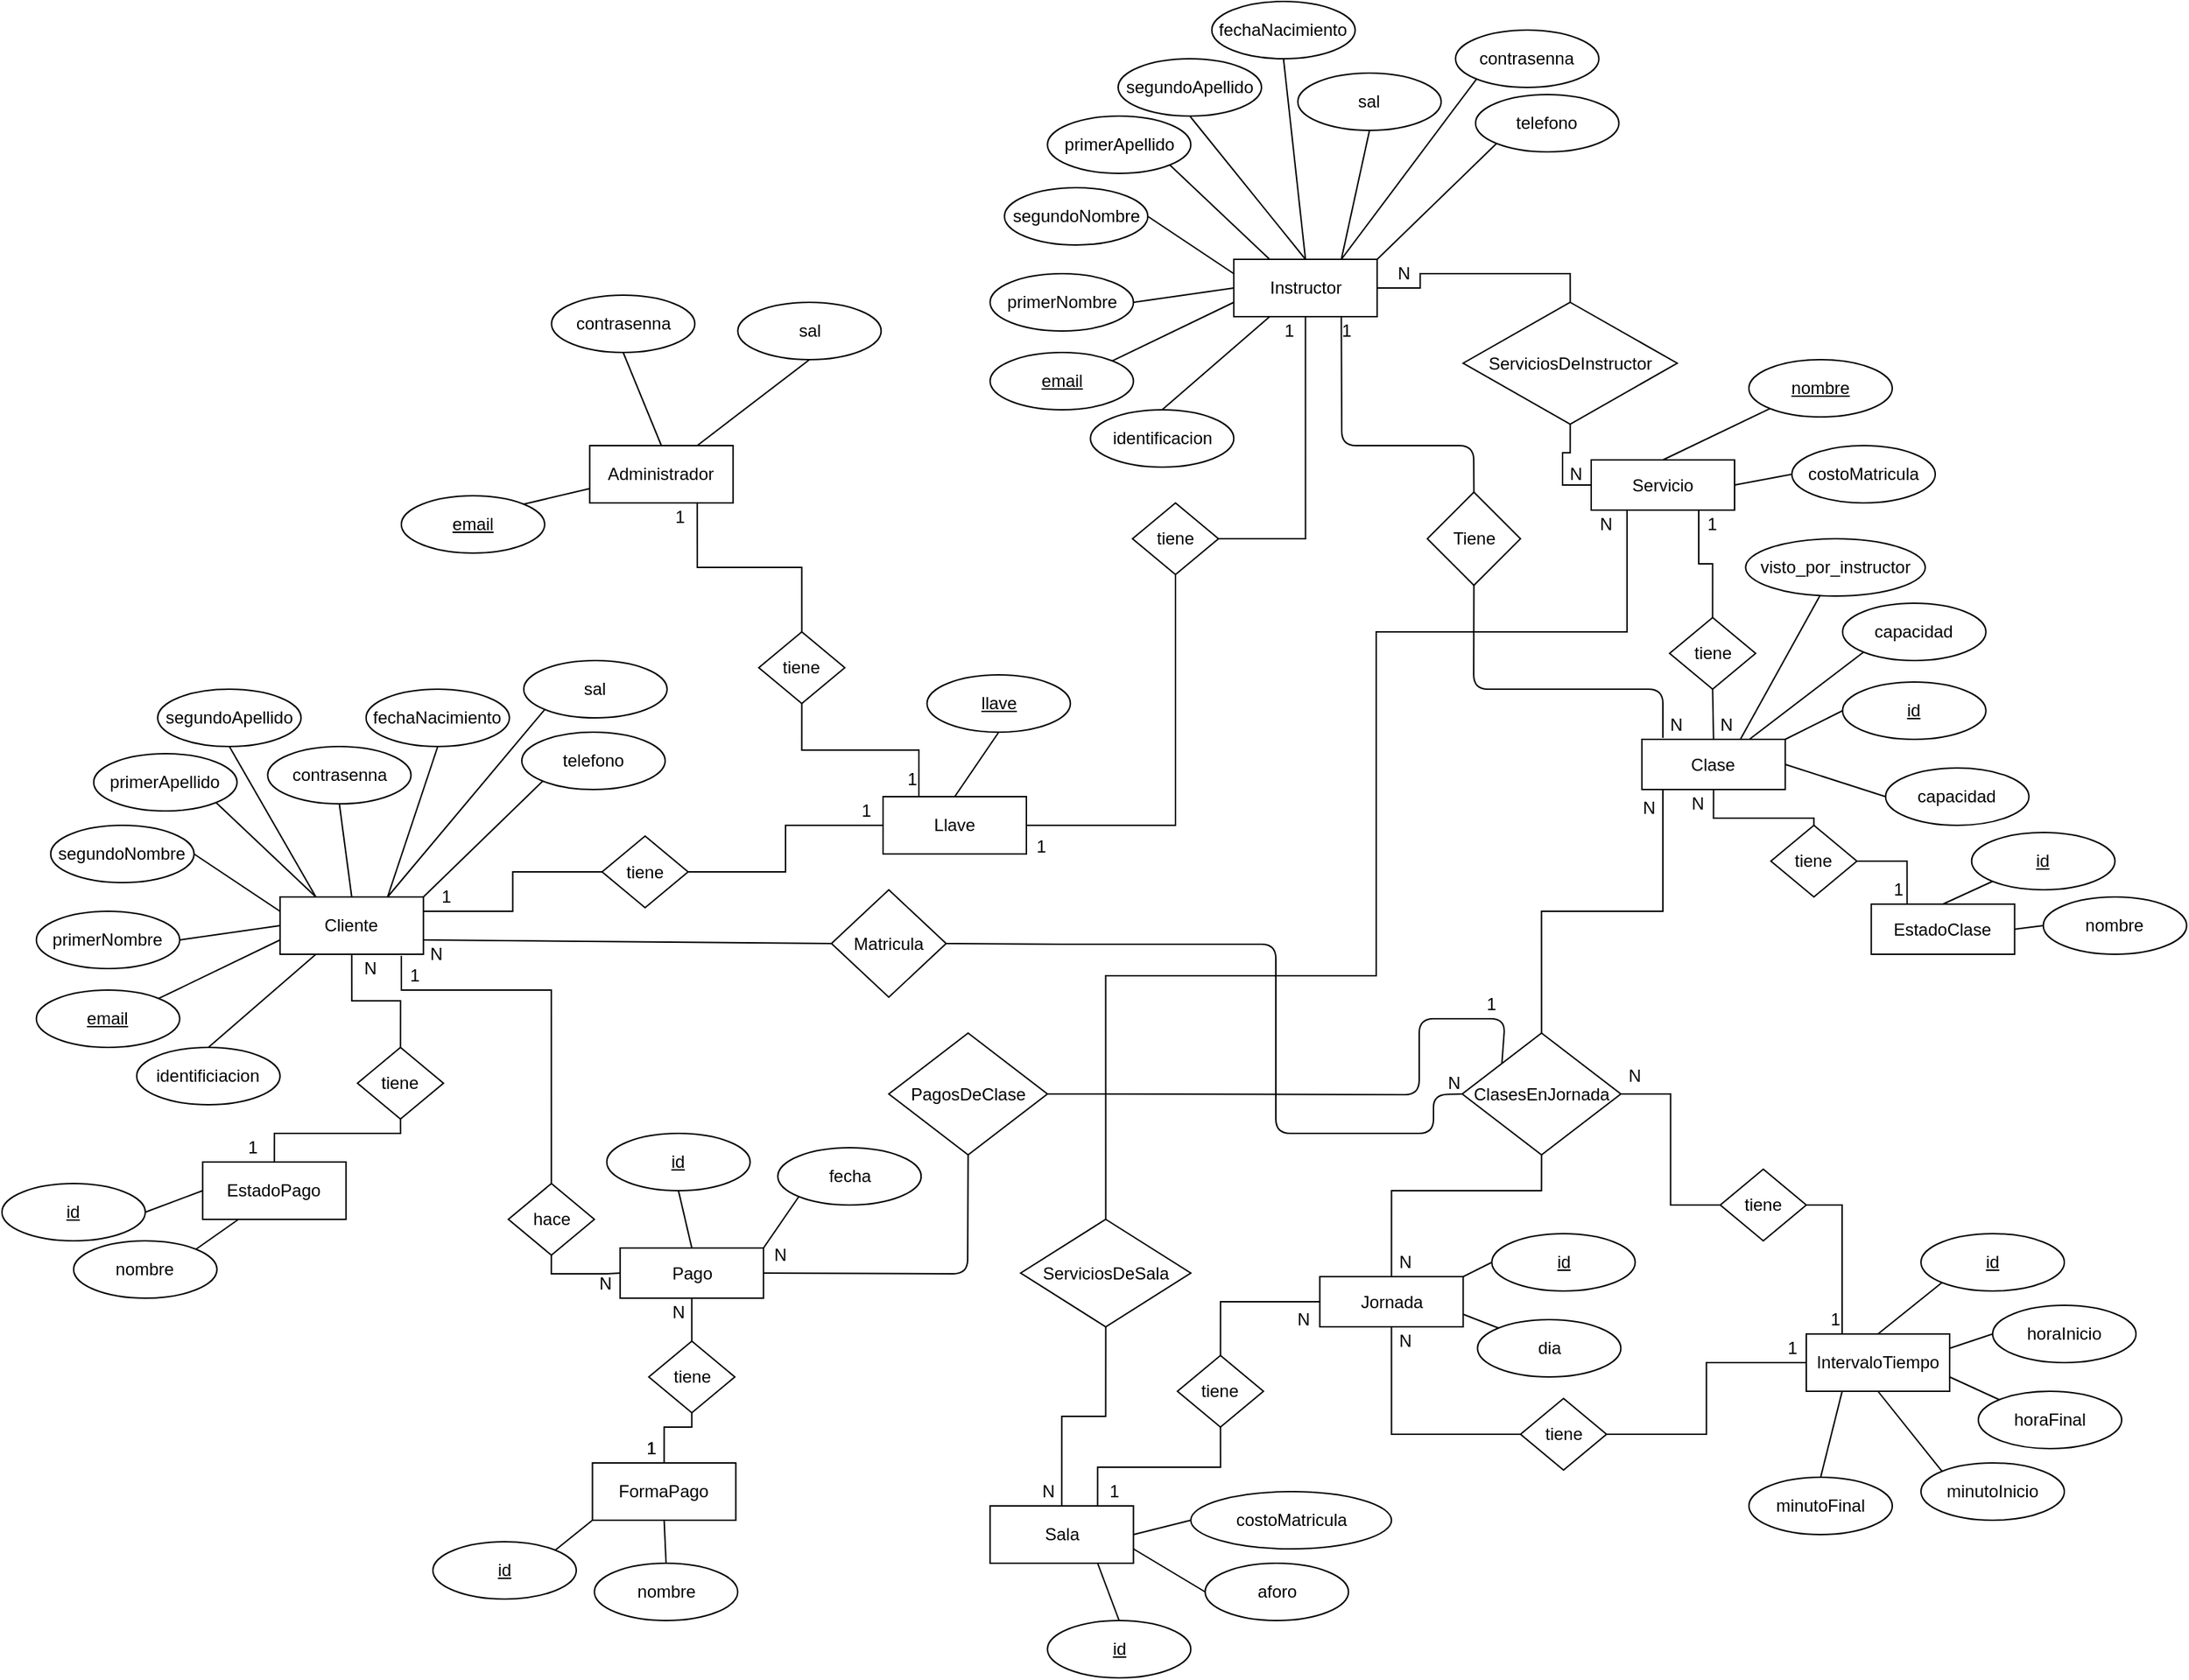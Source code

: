 <mxfile version="14.8.0" type="onedrive"><diagram id="HUsWpwKMTEWd_fvhp6C4" name="Page-1"><mxGraphModel dx="1422" dy="1931" grid="1" gridSize="10" guides="1" tooltips="1" connect="1" arrows="1" fold="1" page="1" pageScale="1" pageWidth="827" pageHeight="1169" math="0" shadow="0"><root><mxCell id="0"/><mxCell id="1" parent="0"/><mxCell id="yOqwj7J0wk4C3u-nnghJ-27" style="rounded=0;orthogonalLoop=1;jettySize=auto;html=1;exitX=0.25;exitY=0;exitDx=0;exitDy=0;entryX=1;entryY=1;entryDx=0;entryDy=0;endArrow=none;endFill=0;" parent="1" source="yOqwj7J0wk4C3u-nnghJ-14" target="yOqwj7J0wk4C3u-nnghJ-21" edge="1"><mxGeometry relative="1" as="geometry"/></mxCell><mxCell id="yOqwj7J0wk4C3u-nnghJ-28" style="edgeStyle=none;rounded=0;orthogonalLoop=1;jettySize=auto;html=1;exitX=0.25;exitY=0;exitDx=0;exitDy=0;entryX=0.5;entryY=1;entryDx=0;entryDy=0;endArrow=none;endFill=0;" parent="1" source="yOqwj7J0wk4C3u-nnghJ-14" target="yOqwj7J0wk4C3u-nnghJ-22" edge="1"><mxGeometry relative="1" as="geometry"/></mxCell><mxCell id="yOqwj7J0wk4C3u-nnghJ-29" style="edgeStyle=none;rounded=0;orthogonalLoop=1;jettySize=auto;html=1;exitX=0.75;exitY=0;exitDx=0;exitDy=0;entryX=0.5;entryY=1;entryDx=0;entryDy=0;endArrow=none;endFill=0;" parent="1" source="yOqwj7J0wk4C3u-nnghJ-14" target="yOqwj7J0wk4C3u-nnghJ-23" edge="1"><mxGeometry relative="1" as="geometry"/></mxCell><mxCell id="yOqwj7J0wk4C3u-nnghJ-30" style="edgeStyle=none;rounded=0;orthogonalLoop=1;jettySize=auto;html=1;exitX=1;exitY=0;exitDx=0;exitDy=0;entryX=0;entryY=1;entryDx=0;entryDy=0;endArrow=none;endFill=0;" parent="1" source="yOqwj7J0wk4C3u-nnghJ-14" target="yOqwj7J0wk4C3u-nnghJ-24" edge="1"><mxGeometry relative="1" as="geometry"><mxPoint x="380.005" y="139.142" as="targetPoint"/></mxGeometry></mxCell><mxCell id="yOqwj7J0wk4C3u-nnghJ-31" style="edgeStyle=none;rounded=0;orthogonalLoop=1;jettySize=auto;html=1;exitX=0;exitY=0.25;exitDx=0;exitDy=0;entryX=1;entryY=0.5;entryDx=0;entryDy=0;endArrow=none;endFill=0;" parent="1" source="yOqwj7J0wk4C3u-nnghJ-14" target="yOqwj7J0wk4C3u-nnghJ-20" edge="1"><mxGeometry relative="1" as="geometry"/></mxCell><mxCell id="yOqwj7J0wk4C3u-nnghJ-32" style="edgeStyle=none;rounded=0;orthogonalLoop=1;jettySize=auto;html=1;exitX=0;exitY=0.5;exitDx=0;exitDy=0;entryX=1;entryY=0.5;entryDx=0;entryDy=0;endArrow=none;endFill=0;" parent="1" source="yOqwj7J0wk4C3u-nnghJ-14" target="yOqwj7J0wk4C3u-nnghJ-18" edge="1"><mxGeometry relative="1" as="geometry"/></mxCell><mxCell id="yOqwj7J0wk4C3u-nnghJ-33" style="edgeStyle=none;rounded=0;orthogonalLoop=1;jettySize=auto;html=1;exitX=0;exitY=0.75;exitDx=0;exitDy=0;entryX=1;entryY=0;entryDx=0;entryDy=0;endArrow=none;endFill=0;" parent="1" source="yOqwj7J0wk4C3u-nnghJ-14" target="yOqwj7J0wk4C3u-nnghJ-16" edge="1"><mxGeometry relative="1" as="geometry"/></mxCell><mxCell id="yOqwj7J0wk4C3u-nnghJ-34" style="edgeStyle=none;rounded=0;orthogonalLoop=1;jettySize=auto;html=1;exitX=0.25;exitY=1;exitDx=0;exitDy=0;entryX=0.5;entryY=0;entryDx=0;entryDy=0;endArrow=none;endFill=0;" parent="1" source="yOqwj7J0wk4C3u-nnghJ-14" target="yOqwj7J0wk4C3u-nnghJ-25" edge="1"><mxGeometry relative="1" as="geometry"/></mxCell><mxCell id="yOqwj7J0wk4C3u-nnghJ-150" style="edgeStyle=orthogonalEdgeStyle;rounded=0;orthogonalLoop=1;jettySize=auto;html=1;exitX=0.5;exitY=1;exitDx=0;exitDy=0;entryX=0.5;entryY=0;entryDx=0;entryDy=0;endArrow=none;endFill=0;" parent="1" source="yOqwj7J0wk4C3u-nnghJ-14" target="yOqwj7J0wk4C3u-nnghJ-149" edge="1"><mxGeometry relative="1" as="geometry"/></mxCell><mxCell id="yOqwj7J0wk4C3u-nnghJ-155" style="edgeStyle=orthogonalEdgeStyle;rounded=0;orthogonalLoop=1;jettySize=auto;html=1;exitX=0.846;exitY=1.025;exitDx=0;exitDy=0;entryX=0.5;entryY=0;entryDx=0;entryDy=0;endArrow=none;endFill=0;exitPerimeter=0;" parent="1" source="yOqwj7J0wk4C3u-nnghJ-14" target="yOqwj7J0wk4C3u-nnghJ-154" edge="1"><mxGeometry relative="1" as="geometry"><Array as="points"><mxPoint x="290" y="290"/><mxPoint x="395" y="290"/></Array></mxGeometry></mxCell><mxCell id="yOqwj7J0wk4C3u-nnghJ-159" style="edgeStyle=orthogonalEdgeStyle;rounded=0;orthogonalLoop=1;jettySize=auto;html=1;exitX=1;exitY=0.25;exitDx=0;exitDy=0;entryX=0;entryY=0.5;entryDx=0;entryDy=0;endArrow=none;endFill=0;" parent="1" source="yOqwj7J0wk4C3u-nnghJ-14" target="yOqwj7J0wk4C3u-nnghJ-158" edge="1"><mxGeometry relative="1" as="geometry"/></mxCell><mxCell id="yOqwj7J0wk4C3u-nnghJ-14" value="Cliente" style="whiteSpace=wrap;html=1;align=center;" parent="1" vertex="1"><mxGeometry x="205.36" y="225" width="100" height="40" as="geometry"/></mxCell><mxCell id="yOqwj7J0wk4C3u-nnghJ-16" value="email" style="ellipse;whiteSpace=wrap;html=1;align=center;fontStyle=4;" parent="1" vertex="1"><mxGeometry x="35.36" y="290" width="100" height="40" as="geometry"/></mxCell><mxCell id="yOqwj7J0wk4C3u-nnghJ-18" value="primerNombre" style="ellipse;whiteSpace=wrap;html=1;align=center;" parent="1" vertex="1"><mxGeometry x="35.36" y="235" width="100" height="40" as="geometry"/></mxCell><mxCell id="yOqwj7J0wk4C3u-nnghJ-20" value="segundoNombre" style="ellipse;whiteSpace=wrap;html=1;align=center;" parent="1" vertex="1"><mxGeometry x="45.36" y="175" width="100" height="40" as="geometry"/></mxCell><mxCell id="yOqwj7J0wk4C3u-nnghJ-21" value="primerApellido" style="ellipse;whiteSpace=wrap;html=1;align=center;" parent="1" vertex="1"><mxGeometry x="75.36" y="125" width="100" height="40" as="geometry"/></mxCell><mxCell id="yOqwj7J0wk4C3u-nnghJ-22" value="segundoApellido" style="ellipse;whiteSpace=wrap;html=1;align=center;" parent="1" vertex="1"><mxGeometry x="120.0" y="80" width="100" height="40" as="geometry"/></mxCell><mxCell id="yOqwj7J0wk4C3u-nnghJ-23" value="fechaNacimiento" style="ellipse;whiteSpace=wrap;html=1;align=center;" parent="1" vertex="1"><mxGeometry x="265.36" y="80" width="100" height="40" as="geometry"/></mxCell><mxCell id="yOqwj7J0wk4C3u-nnghJ-24" value="telefono" style="ellipse;whiteSpace=wrap;html=1;align=center;" parent="1" vertex="1"><mxGeometry x="374" y="110" width="100" height="40" as="geometry"/></mxCell><mxCell id="yOqwj7J0wk4C3u-nnghJ-25" value="identificiacion" style="ellipse;whiteSpace=wrap;html=1;align=center;" parent="1" vertex="1"><mxGeometry x="105.36" y="330" width="100" height="40" as="geometry"/></mxCell><mxCell id="yOqwj7J0wk4C3u-nnghJ-39" style="edgeStyle=none;rounded=0;orthogonalLoop=1;jettySize=auto;html=1;exitX=0.5;exitY=0;exitDx=0;exitDy=0;entryX=0.5;entryY=1;entryDx=0;entryDy=0;endArrow=none;endFill=0;" parent="1" source="yOqwj7J0wk4C3u-nnghJ-35" target="yOqwj7J0wk4C3u-nnghJ-38" edge="1"><mxGeometry relative="1" as="geometry"/></mxCell><mxCell id="yOqwj7J0wk4C3u-nnghJ-40" style="edgeStyle=none;rounded=0;orthogonalLoop=1;jettySize=auto;html=1;exitX=0.5;exitY=0;exitDx=0;exitDy=0;entryX=0.5;entryY=1;entryDx=0;entryDy=0;endArrow=none;endFill=0;" parent="1" source="yOqwj7J0wk4C3u-nnghJ-94" target="yOqwj7J0wk4C3u-nnghJ-36" edge="1"><mxGeometry relative="1" as="geometry"/></mxCell><mxCell id="yOqwj7J0wk4C3u-nnghJ-35" value="Llave" style="whiteSpace=wrap;html=1;align=center;" parent="1" vertex="1"><mxGeometry x="626" y="155" width="100" height="40" as="geometry"/></mxCell><mxCell id="yOqwj7J0wk4C3u-nnghJ-36" value="contrasenna" style="ellipse;whiteSpace=wrap;html=1;align=center;" parent="1" vertex="1"><mxGeometry x="394.72" y="-195" width="100" height="40" as="geometry"/></mxCell><mxCell id="yOqwj7J0wk4C3u-nnghJ-38" value="llave" style="ellipse;whiteSpace=wrap;html=1;align=center;fontStyle=4;" parent="1" vertex="1"><mxGeometry x="656.68" y="70" width="100" height="40" as="geometry"/></mxCell><mxCell id="yOqwj7J0wk4C3u-nnghJ-75" style="edgeStyle=none;rounded=0;orthogonalLoop=1;jettySize=auto;html=1;exitX=1;exitY=0.5;exitDx=0;exitDy=0;entryX=0;entryY=0.5;entryDx=0;entryDy=0;endArrow=none;endFill=0;" parent="1" source="yOqwj7J0wk4C3u-nnghJ-56" target="yOqwj7J0wk4C3u-nnghJ-59" edge="1"><mxGeometry relative="1" as="geometry"/></mxCell><mxCell id="yOqwj7J0wk4C3u-nnghJ-76" style="edgeStyle=none;rounded=0;orthogonalLoop=1;jettySize=auto;html=1;exitX=1;exitY=0.75;exitDx=0;exitDy=0;entryX=0;entryY=0.5;entryDx=0;entryDy=0;endArrow=none;endFill=0;" parent="1" source="yOqwj7J0wk4C3u-nnghJ-56" target="yOqwj7J0wk4C3u-nnghJ-65" edge="1"><mxGeometry relative="1" as="geometry"/></mxCell><mxCell id="yOqwj7J0wk4C3u-nnghJ-77" style="edgeStyle=none;rounded=0;orthogonalLoop=1;jettySize=auto;html=1;exitX=0.75;exitY=1;exitDx=0;exitDy=0;entryX=0.5;entryY=0;entryDx=0;entryDy=0;endArrow=none;endFill=0;" parent="1" source="yOqwj7J0wk4C3u-nnghJ-56" target="yOqwj7J0wk4C3u-nnghJ-57" edge="1"><mxGeometry relative="1" as="geometry"/></mxCell><mxCell id="yOqwj7J0wk4C3u-nnghJ-56" value="Sala" style="whiteSpace=wrap;html=1;align=center;" parent="1" vertex="1"><mxGeometry x="700.68" y="650" width="100" height="40" as="geometry"/></mxCell><mxCell id="yOqwj7J0wk4C3u-nnghJ-57" value="id" style="ellipse;whiteSpace=wrap;html=1;align=center;fontStyle=4;" parent="1" vertex="1"><mxGeometry x="740.68" y="730" width="100" height="40" as="geometry"/></mxCell><mxCell id="yOqwj7J0wk4C3u-nnghJ-59" value="costoMatricula" style="ellipse;whiteSpace=wrap;html=1;align=center;" parent="1" vertex="1"><mxGeometry x="840.68" y="640" width="140" height="40" as="geometry"/></mxCell><mxCell id="yOqwj7J0wk4C3u-nnghJ-73" style="edgeStyle=none;rounded=0;orthogonalLoop=1;jettySize=auto;html=1;entryX=0;entryY=0.5;entryDx=0;entryDy=0;endArrow=none;endFill=0;" parent="1" target="yOqwj7J0wk4C3u-nnghJ-61" edge="1"><mxGeometry relative="1" as="geometry"><mxPoint x="1030.68" y="490" as="sourcePoint"/></mxGeometry></mxCell><mxCell id="yOqwj7J0wk4C3u-nnghJ-74" style="edgeStyle=none;rounded=0;orthogonalLoop=1;jettySize=auto;html=1;exitX=1;exitY=0.75;exitDx=0;exitDy=0;entryX=0;entryY=0;entryDx=0;entryDy=0;endArrow=none;endFill=0;" parent="1" source="yOqwj7J0wk4C3u-nnghJ-60" target="yOqwj7J0wk4C3u-nnghJ-66" edge="1"><mxGeometry relative="1" as="geometry"/></mxCell><mxCell id="yOqwj7J0wk4C3u-nnghJ-193" style="edgeStyle=orthogonalEdgeStyle;rounded=0;orthogonalLoop=1;jettySize=auto;html=1;exitX=0.5;exitY=0;exitDx=0;exitDy=0;entryX=0.5;entryY=1;entryDx=0;entryDy=0;endArrow=none;endFill=0;" parent="1" source="yOqwj7J0wk4C3u-nnghJ-60" target="yOqwj7J0wk4C3u-nnghJ-192" edge="1"><mxGeometry relative="1" as="geometry"><Array as="points"><mxPoint x="980.68" y="430"/><mxPoint x="1085.68" y="430"/></Array></mxGeometry></mxCell><mxCell id="yOqwj7J0wk4C3u-nnghJ-60" value="Jornada" style="whiteSpace=wrap;html=1;align=center;" parent="1" vertex="1"><mxGeometry x="930.68" y="490" width="100" height="35" as="geometry"/></mxCell><mxCell id="yOqwj7J0wk4C3u-nnghJ-61" value="id" style="ellipse;whiteSpace=wrap;html=1;align=center;fontStyle=4;" parent="1" vertex="1"><mxGeometry x="1050.68" y="460" width="100" height="40" as="geometry"/></mxCell><mxCell id="yOqwj7J0wk4C3u-nnghJ-65" value="aforo" style="ellipse;whiteSpace=wrap;html=1;align=center;" parent="1" vertex="1"><mxGeometry x="850.68" y="690" width="100" height="40" as="geometry"/></mxCell><mxCell id="yOqwj7J0wk4C3u-nnghJ-66" value="dia" style="ellipse;whiteSpace=wrap;html=1;align=center;" parent="1" vertex="1"><mxGeometry x="1040.68" y="520" width="100" height="40" as="geometry"/></mxCell><mxCell id="yOqwj7J0wk4C3u-nnghJ-67" value="IntervaloTiempo" style="whiteSpace=wrap;html=1;align=center;" parent="1" vertex="1"><mxGeometry x="1270.04" y="530" width="100" height="40" as="geometry"/></mxCell><mxCell id="yOqwj7J0wk4C3u-nnghJ-82" style="edgeStyle=none;rounded=0;orthogonalLoop=1;jettySize=auto;html=1;exitX=0;exitY=1;exitDx=0;exitDy=0;entryX=0.5;entryY=0;entryDx=0;entryDy=0;endArrow=none;endFill=0;" parent="1" source="yOqwj7J0wk4C3u-nnghJ-68" target="yOqwj7J0wk4C3u-nnghJ-67" edge="1"><mxGeometry relative="1" as="geometry"/></mxCell><mxCell id="yOqwj7J0wk4C3u-nnghJ-68" value="id" style="ellipse;whiteSpace=wrap;html=1;align=center;fontStyle=4;" parent="1" vertex="1"><mxGeometry x="1350.04" y="460" width="100" height="40" as="geometry"/></mxCell><mxCell id="yOqwj7J0wk4C3u-nnghJ-81" style="edgeStyle=none;rounded=0;orthogonalLoop=1;jettySize=auto;html=1;exitX=0;exitY=0.5;exitDx=0;exitDy=0;entryX=1;entryY=0.25;entryDx=0;entryDy=0;endArrow=none;endFill=0;" parent="1" source="yOqwj7J0wk4C3u-nnghJ-69" target="yOqwj7J0wk4C3u-nnghJ-67" edge="1"><mxGeometry relative="1" as="geometry"/></mxCell><mxCell id="yOqwj7J0wk4C3u-nnghJ-69" value="horaInicio" style="ellipse;whiteSpace=wrap;html=1;align=center;" parent="1" vertex="1"><mxGeometry x="1400.04" y="510" width="100" height="40" as="geometry"/></mxCell><mxCell id="yOqwj7J0wk4C3u-nnghJ-80" style="edgeStyle=none;rounded=0;orthogonalLoop=1;jettySize=auto;html=1;exitX=0;exitY=0;exitDx=0;exitDy=0;entryX=1;entryY=0.75;entryDx=0;entryDy=0;endArrow=none;endFill=0;" parent="1" source="yOqwj7J0wk4C3u-nnghJ-70" target="yOqwj7J0wk4C3u-nnghJ-67" edge="1"><mxGeometry relative="1" as="geometry"/></mxCell><mxCell id="yOqwj7J0wk4C3u-nnghJ-70" value="horaFinal" style="ellipse;whiteSpace=wrap;html=1;align=center;" parent="1" vertex="1"><mxGeometry x="1390.04" y="570" width="100" height="40" as="geometry"/></mxCell><mxCell id="yOqwj7J0wk4C3u-nnghJ-79" style="edgeStyle=none;rounded=0;orthogonalLoop=1;jettySize=auto;html=1;exitX=0;exitY=0;exitDx=0;exitDy=0;entryX=0.5;entryY=1;entryDx=0;entryDy=0;endArrow=none;endFill=0;" parent="1" source="yOqwj7J0wk4C3u-nnghJ-71" target="yOqwj7J0wk4C3u-nnghJ-67" edge="1"><mxGeometry relative="1" as="geometry"/></mxCell><mxCell id="yOqwj7J0wk4C3u-nnghJ-71" value="minutoInicio" style="ellipse;whiteSpace=wrap;html=1;align=center;" parent="1" vertex="1"><mxGeometry x="1350.04" y="620" width="100" height="40" as="geometry"/></mxCell><mxCell id="yOqwj7J0wk4C3u-nnghJ-78" style="edgeStyle=none;rounded=0;orthogonalLoop=1;jettySize=auto;html=1;exitX=0.5;exitY=0;exitDx=0;exitDy=0;entryX=0.25;entryY=1;entryDx=0;entryDy=0;endArrow=none;endFill=0;" parent="1" source="yOqwj7J0wk4C3u-nnghJ-72" target="yOqwj7J0wk4C3u-nnghJ-67" edge="1"><mxGeometry relative="1" as="geometry"/></mxCell><mxCell id="yOqwj7J0wk4C3u-nnghJ-72" value="minutoFinal" style="ellipse;whiteSpace=wrap;html=1;align=center;" parent="1" vertex="1"><mxGeometry x="1230.04" y="630" width="100" height="40" as="geometry"/></mxCell><mxCell id="yOqwj7J0wk4C3u-nnghJ-147" style="edgeStyle=none;rounded=0;orthogonalLoop=1;jettySize=auto;html=1;exitX=1;exitY=0;exitDx=0;exitDy=0;entryX=0;entryY=0.5;entryDx=0;entryDy=0;endArrow=none;endFill=0;" parent="1" source="yOqwj7J0wk4C3u-nnghJ-83" target="yOqwj7J0wk4C3u-nnghJ-140" edge="1"><mxGeometry relative="1" as="geometry"/></mxCell><mxCell id="yOqwj7J0wk4C3u-nnghJ-148" style="edgeStyle=none;rounded=0;orthogonalLoop=1;jettySize=auto;html=1;exitX=1;exitY=0.5;exitDx=0;exitDy=0;entryX=0;entryY=0.5;entryDx=0;entryDy=0;endArrow=none;endFill=0;" parent="1" source="yOqwj7J0wk4C3u-nnghJ-83" target="yOqwj7J0wk4C3u-nnghJ-141" edge="1"><mxGeometry relative="1" as="geometry"/></mxCell><mxCell id="yOqwj7J0wk4C3u-nnghJ-188" style="edgeStyle=orthogonalEdgeStyle;rounded=0;orthogonalLoop=1;jettySize=auto;html=1;exitX=0.5;exitY=1;exitDx=0;exitDy=0;entryX=0.5;entryY=0;entryDx=0;entryDy=0;endArrow=none;endFill=0;" parent="1" source="yOqwj7J0wk4C3u-nnghJ-83" target="yOqwj7J0wk4C3u-nnghJ-187" edge="1"><mxGeometry relative="1" as="geometry"/></mxCell><mxCell id="yOqwj7J0wk4C3u-nnghJ-83" value="Clase" style="whiteSpace=wrap;html=1;align=center;" parent="1" vertex="1"><mxGeometry x="1155.34" y="115" width="100" height="35" as="geometry"/></mxCell><mxCell id="yOqwj7J0wk4C3u-nnghJ-84" value="EstadoClase" style="whiteSpace=wrap;html=1;align=center;" parent="1" vertex="1"><mxGeometry x="1315.34" y="230" width="100" height="35" as="geometry"/></mxCell><mxCell id="yOqwj7J0wk4C3u-nnghJ-133" style="edgeStyle=none;rounded=0;orthogonalLoop=1;jettySize=auto;html=1;exitX=0.5;exitY=0;exitDx=0;exitDy=0;entryX=0;entryY=1;entryDx=0;entryDy=0;endArrow=none;endFill=0;" parent="1" source="yOqwj7J0wk4C3u-nnghJ-85" target="yOqwj7J0wk4C3u-nnghJ-131" edge="1"><mxGeometry relative="1" as="geometry"/></mxCell><mxCell id="yOqwj7J0wk4C3u-nnghJ-134" style="edgeStyle=none;rounded=0;orthogonalLoop=1;jettySize=auto;html=1;exitX=1;exitY=0.5;exitDx=0;exitDy=0;entryX=0;entryY=0.5;entryDx=0;entryDy=0;endArrow=none;endFill=0;" parent="1" source="yOqwj7J0wk4C3u-nnghJ-85" target="yOqwj7J0wk4C3u-nnghJ-132" edge="1"><mxGeometry relative="1" as="geometry"/></mxCell><mxCell id="yOqwj7J0wk4C3u-nnghJ-183" style="edgeStyle=orthogonalEdgeStyle;rounded=0;orthogonalLoop=1;jettySize=auto;html=1;exitX=0.75;exitY=1;exitDx=0;exitDy=0;entryX=0.5;entryY=0;entryDx=0;entryDy=0;endArrow=none;endFill=0;" parent="1" source="yOqwj7J0wk4C3u-nnghJ-85" target="yOqwj7J0wk4C3u-nnghJ-182" edge="1"><mxGeometry relative="1" as="geometry"/></mxCell><mxCell id="yOqwj7J0wk4C3u-nnghJ-216" style="edgeStyle=orthogonalEdgeStyle;rounded=0;orthogonalLoop=1;jettySize=auto;html=1;exitX=0.25;exitY=1;exitDx=0;exitDy=0;endArrow=none;endFill=0;entryX=0.5;entryY=0;entryDx=0;entryDy=0;" parent="1" source="yOqwj7J0wk4C3u-nnghJ-85" target="yOqwj7J0wk4C3u-nnghJ-215" edge="1"><mxGeometry relative="1" as="geometry"><Array as="points"><mxPoint x="1145" y="40"/><mxPoint x="970" y="40"/><mxPoint x="970" y="280"/><mxPoint x="781" y="280"/></Array></mxGeometry></mxCell><mxCell id="yOqwj7J0wk4C3u-nnghJ-85" value="Servicio" style="whiteSpace=wrap;html=1;align=center;" parent="1" vertex="1"><mxGeometry x="1120" y="-80" width="100" height="35" as="geometry"/></mxCell><mxCell id="yOqwj7J0wk4C3u-nnghJ-92" style="edgeStyle=none;rounded=0;orthogonalLoop=1;jettySize=auto;html=1;exitX=0;exitY=0.75;exitDx=0;exitDy=0;entryX=1;entryY=0;entryDx=0;entryDy=0;endArrow=none;endFill=0;" parent="1" source="yOqwj7J0wk4C3u-nnghJ-94" target="yOqwj7J0wk4C3u-nnghJ-95" edge="1"><mxGeometry relative="1" as="geometry"/></mxCell><mxCell id="yOqwj7J0wk4C3u-nnghJ-167" style="edgeStyle=orthogonalEdgeStyle;rounded=0;orthogonalLoop=1;jettySize=auto;html=1;exitX=0.75;exitY=1;exitDx=0;exitDy=0;endArrow=none;endFill=0;entryX=0.5;entryY=0;entryDx=0;entryDy=0;" parent="1" source="yOqwj7J0wk4C3u-nnghJ-94" target="yOqwj7J0wk4C3u-nnghJ-166" edge="1"><mxGeometry relative="1" as="geometry"><mxPoint x="540" y="30" as="targetPoint"/></mxGeometry></mxCell><mxCell id="yOqwj7J0wk4C3u-nnghJ-94" value="Administrador" style="whiteSpace=wrap;html=1;align=center;" parent="1" vertex="1"><mxGeometry x="421.36" y="-90" width="100" height="40" as="geometry"/></mxCell><mxCell id="yOqwj7J0wk4C3u-nnghJ-95" value="email" style="ellipse;whiteSpace=wrap;html=1;align=center;fontStyle=4;" parent="1" vertex="1"><mxGeometry x="289.96" y="-55" width="100" height="40" as="geometry"/></mxCell><mxCell id="yOqwj7J0wk4C3u-nnghJ-103" style="rounded=0;orthogonalLoop=1;jettySize=auto;html=1;exitX=0.25;exitY=0;exitDx=0;exitDy=0;entryX=1;entryY=1;entryDx=0;entryDy=0;endArrow=none;endFill=0;" parent="1" source="yOqwj7J0wk4C3u-nnghJ-111" target="yOqwj7J0wk4C3u-nnghJ-115" edge="1"><mxGeometry relative="1" as="geometry"/></mxCell><mxCell id="yOqwj7J0wk4C3u-nnghJ-104" style="edgeStyle=none;rounded=0;orthogonalLoop=1;jettySize=auto;html=1;exitX=0.5;exitY=0;exitDx=0;exitDy=0;entryX=0.5;entryY=1;entryDx=0;entryDy=0;endArrow=none;endFill=0;" parent="1" source="yOqwj7J0wk4C3u-nnghJ-111" target="yOqwj7J0wk4C3u-nnghJ-116" edge="1"><mxGeometry relative="1" as="geometry"/></mxCell><mxCell id="yOqwj7J0wk4C3u-nnghJ-105" style="edgeStyle=none;rounded=0;orthogonalLoop=1;jettySize=auto;html=1;exitX=0.5;exitY=0;exitDx=0;exitDy=0;entryX=0.5;entryY=1;entryDx=0;entryDy=0;endArrow=none;endFill=0;" parent="1" source="yOqwj7J0wk4C3u-nnghJ-111" target="yOqwj7J0wk4C3u-nnghJ-117" edge="1"><mxGeometry relative="1" as="geometry"/></mxCell><mxCell id="yOqwj7J0wk4C3u-nnghJ-106" style="edgeStyle=none;rounded=0;orthogonalLoop=1;jettySize=auto;html=1;exitX=1;exitY=0;exitDx=0;exitDy=0;entryX=0;entryY=1;entryDx=0;entryDy=0;endArrow=none;endFill=0;" parent="1" source="yOqwj7J0wk4C3u-nnghJ-111" target="yOqwj7J0wk4C3u-nnghJ-118" edge="1"><mxGeometry relative="1" as="geometry"><mxPoint x="1045.325" y="-305.858" as="targetPoint"/></mxGeometry></mxCell><mxCell id="yOqwj7J0wk4C3u-nnghJ-107" style="edgeStyle=none;rounded=0;orthogonalLoop=1;jettySize=auto;html=1;exitX=0;exitY=0.25;exitDx=0;exitDy=0;entryX=1;entryY=0.5;entryDx=0;entryDy=0;endArrow=none;endFill=0;" parent="1" source="yOqwj7J0wk4C3u-nnghJ-111" target="yOqwj7J0wk4C3u-nnghJ-114" edge="1"><mxGeometry relative="1" as="geometry"/></mxCell><mxCell id="yOqwj7J0wk4C3u-nnghJ-108" style="edgeStyle=none;rounded=0;orthogonalLoop=1;jettySize=auto;html=1;exitX=0;exitY=0.5;exitDx=0;exitDy=0;entryX=1;entryY=0.5;entryDx=0;entryDy=0;endArrow=none;endFill=0;" parent="1" source="yOqwj7J0wk4C3u-nnghJ-111" target="yOqwj7J0wk4C3u-nnghJ-113" edge="1"><mxGeometry relative="1" as="geometry"/></mxCell><mxCell id="yOqwj7J0wk4C3u-nnghJ-109" style="edgeStyle=none;rounded=0;orthogonalLoop=1;jettySize=auto;html=1;exitX=0;exitY=0.75;exitDx=0;exitDy=0;entryX=1;entryY=0;entryDx=0;entryDy=0;endArrow=none;endFill=0;" parent="1" source="yOqwj7J0wk4C3u-nnghJ-111" target="yOqwj7J0wk4C3u-nnghJ-112" edge="1"><mxGeometry relative="1" as="geometry"/></mxCell><mxCell id="yOqwj7J0wk4C3u-nnghJ-110" style="edgeStyle=none;rounded=0;orthogonalLoop=1;jettySize=auto;html=1;exitX=0.25;exitY=1;exitDx=0;exitDy=0;entryX=0.5;entryY=0;entryDx=0;entryDy=0;endArrow=none;endFill=0;" parent="1" source="yOqwj7J0wk4C3u-nnghJ-111" target="yOqwj7J0wk4C3u-nnghJ-119" edge="1"><mxGeometry relative="1" as="geometry"/></mxCell><mxCell id="yOqwj7J0wk4C3u-nnghJ-172" style="edgeStyle=orthogonalEdgeStyle;rounded=0;orthogonalLoop=1;jettySize=auto;html=1;exitX=0.5;exitY=1;exitDx=0;exitDy=0;entryX=1;entryY=0.5;entryDx=0;entryDy=0;endArrow=none;endFill=0;" parent="1" source="yOqwj7J0wk4C3u-nnghJ-111" target="yOqwj7J0wk4C3u-nnghJ-171" edge="1"><mxGeometry relative="1" as="geometry"><Array as="points"><mxPoint x="921" y="-25"/></Array></mxGeometry></mxCell><mxCell id="yOqwj7J0wk4C3u-nnghJ-177" style="edgeStyle=orthogonalEdgeStyle;rounded=0;orthogonalLoop=1;jettySize=auto;html=1;exitX=1;exitY=0.5;exitDx=0;exitDy=0;entryX=0.5;entryY=0;entryDx=0;entryDy=0;endArrow=none;endFill=0;" parent="1" source="yOqwj7J0wk4C3u-nnghJ-111" target="yOqwj7J0wk4C3u-nnghJ-176" edge="1"><mxGeometry relative="1" as="geometry"/></mxCell><mxCell id="yOqwj7J0wk4C3u-nnghJ-111" value="Instructor" style="whiteSpace=wrap;html=1;align=center;" parent="1" vertex="1"><mxGeometry x="870.68" y="-220" width="100" height="40" as="geometry"/></mxCell><mxCell id="yOqwj7J0wk4C3u-nnghJ-112" value="email" style="ellipse;whiteSpace=wrap;html=1;align=center;fontStyle=4;" parent="1" vertex="1"><mxGeometry x="700.68" y="-155" width="100" height="40" as="geometry"/></mxCell><mxCell id="yOqwj7J0wk4C3u-nnghJ-113" value="primerNombre" style="ellipse;whiteSpace=wrap;html=1;align=center;" parent="1" vertex="1"><mxGeometry x="700.68" y="-210" width="100" height="40" as="geometry"/></mxCell><mxCell id="yOqwj7J0wk4C3u-nnghJ-114" value="segundoNombre" style="ellipse;whiteSpace=wrap;html=1;align=center;" parent="1" vertex="1"><mxGeometry x="710.68" y="-270" width="100" height="40" as="geometry"/></mxCell><mxCell id="yOqwj7J0wk4C3u-nnghJ-115" value="primerApellido" style="ellipse;whiteSpace=wrap;html=1;align=center;" parent="1" vertex="1"><mxGeometry x="740.68" y="-320" width="100" height="40" as="geometry"/></mxCell><mxCell id="yOqwj7J0wk4C3u-nnghJ-116" value="segundoApellido" style="ellipse;whiteSpace=wrap;html=1;align=center;" parent="1" vertex="1"><mxGeometry x="790.0" y="-360" width="100" height="40" as="geometry"/></mxCell><mxCell id="yOqwj7J0wk4C3u-nnghJ-117" value="fechaNacimiento" style="ellipse;whiteSpace=wrap;html=1;align=center;" parent="1" vertex="1"><mxGeometry x="855.34" y="-400" width="100" height="40" as="geometry"/></mxCell><mxCell id="yOqwj7J0wk4C3u-nnghJ-118" value="telefono" style="ellipse;whiteSpace=wrap;html=1;align=center;" parent="1" vertex="1"><mxGeometry x="1039.32" y="-335" width="100" height="40" as="geometry"/></mxCell><mxCell id="yOqwj7J0wk4C3u-nnghJ-119" value="identificacion" style="ellipse;whiteSpace=wrap;html=1;align=center;" parent="1" vertex="1"><mxGeometry x="770.68" y="-115" width="100" height="40" as="geometry"/></mxCell><mxCell id="yOqwj7J0wk4C3u-nnghJ-123" style="edgeStyle=none;rounded=0;orthogonalLoop=1;jettySize=auto;html=1;exitX=0.5;exitY=0;exitDx=0;exitDy=0;entryX=0.5;entryY=1;entryDx=0;entryDy=0;endArrow=none;endFill=0;" parent="1" source="yOqwj7J0wk4C3u-nnghJ-120" target="yOqwj7J0wk4C3u-nnghJ-121" edge="1"><mxGeometry relative="1" as="geometry"/></mxCell><mxCell id="yOqwj7J0wk4C3u-nnghJ-124" style="edgeStyle=none;rounded=0;orthogonalLoop=1;jettySize=auto;html=1;exitX=1;exitY=0;exitDx=0;exitDy=0;entryX=0;entryY=1;entryDx=0;entryDy=0;endArrow=none;endFill=0;" parent="1" source="yOqwj7J0wk4C3u-nnghJ-120" target="yOqwj7J0wk4C3u-nnghJ-122" edge="1"><mxGeometry relative="1" as="geometry"/></mxCell><mxCell id="yOqwj7J0wk4C3u-nnghJ-226" style="edgeStyle=orthogonalEdgeStyle;rounded=0;orthogonalLoop=1;jettySize=auto;html=1;exitX=0.5;exitY=1;exitDx=0;exitDy=0;entryX=0.5;entryY=0;entryDx=0;entryDy=0;endArrow=none;endFill=0;" parent="1" source="yOqwj7J0wk4C3u-nnghJ-120" target="yOqwj7J0wk4C3u-nnghJ-225" edge="1"><mxGeometry relative="1" as="geometry"/></mxCell><mxCell id="yOqwj7J0wk4C3u-nnghJ-120" value="Pago" style="whiteSpace=wrap;html=1;align=center;" parent="1" vertex="1"><mxGeometry x="442.6" y="470" width="100" height="35" as="geometry"/></mxCell><mxCell id="yOqwj7J0wk4C3u-nnghJ-121" value="id" style="ellipse;whiteSpace=wrap;html=1;align=center;fontStyle=4;" parent="1" vertex="1"><mxGeometry x="433.28" y="390" width="100" height="40" as="geometry"/></mxCell><mxCell id="yOqwj7J0wk4C3u-nnghJ-122" value="fecha" style="ellipse;whiteSpace=wrap;html=1;align=center;" parent="1" vertex="1"><mxGeometry x="552.6" y="400" width="100" height="40" as="geometry"/></mxCell><mxCell id="yOqwj7J0wk4C3u-nnghJ-126" value="EstadoPago" style="whiteSpace=wrap;html=1;align=center;" parent="1" vertex="1"><mxGeometry x="151.36" y="410" width="100" height="40" as="geometry"/></mxCell><mxCell id="yOqwj7J0wk4C3u-nnghJ-129" style="edgeStyle=none;rounded=0;orthogonalLoop=1;jettySize=auto;html=1;exitX=1;exitY=0.5;exitDx=0;exitDy=0;entryX=0;entryY=0.5;entryDx=0;entryDy=0;endArrow=none;endFill=0;" parent="1" source="yOqwj7J0wk4C3u-nnghJ-127" target="yOqwj7J0wk4C3u-nnghJ-126" edge="1"><mxGeometry relative="1" as="geometry"/></mxCell><mxCell id="yOqwj7J0wk4C3u-nnghJ-127" value="id" style="ellipse;whiteSpace=wrap;html=1;align=center;fontStyle=4;" parent="1" vertex="1"><mxGeometry x="11.36" y="425" width="100" height="40" as="geometry"/></mxCell><mxCell id="yOqwj7J0wk4C3u-nnghJ-130" style="edgeStyle=none;rounded=0;orthogonalLoop=1;jettySize=auto;html=1;exitX=1;exitY=0;exitDx=0;exitDy=0;entryX=0.25;entryY=1;entryDx=0;entryDy=0;endArrow=none;endFill=0;" parent="1" source="yOqwj7J0wk4C3u-nnghJ-128" target="yOqwj7J0wk4C3u-nnghJ-126" edge="1"><mxGeometry relative="1" as="geometry"/></mxCell><mxCell id="yOqwj7J0wk4C3u-nnghJ-128" value="nombre" style="ellipse;whiteSpace=wrap;html=1;align=center;" parent="1" vertex="1"><mxGeometry x="61.36" y="465" width="100" height="40" as="geometry"/></mxCell><mxCell id="yOqwj7J0wk4C3u-nnghJ-131" value="nombre" style="ellipse;whiteSpace=wrap;html=1;align=center;fontStyle=4;" parent="1" vertex="1"><mxGeometry x="1230" y="-150" width="100" height="40" as="geometry"/></mxCell><mxCell id="yOqwj7J0wk4C3u-nnghJ-132" value="costoMatricula" style="ellipse;whiteSpace=wrap;html=1;align=center;" parent="1" vertex="1"><mxGeometry x="1260" y="-90" width="100" height="40" as="geometry"/></mxCell><mxCell id="yOqwj7J0wk4C3u-nnghJ-138" style="edgeStyle=none;rounded=0;orthogonalLoop=1;jettySize=auto;html=1;exitX=0;exitY=1;exitDx=0;exitDy=0;entryX=0.5;entryY=0;entryDx=0;entryDy=0;endArrow=none;endFill=0;" parent="1" source="yOqwj7J0wk4C3u-nnghJ-135" target="yOqwj7J0wk4C3u-nnghJ-84" edge="1"><mxGeometry relative="1" as="geometry"/></mxCell><mxCell id="yOqwj7J0wk4C3u-nnghJ-135" value="id" style="ellipse;whiteSpace=wrap;html=1;align=center;fontStyle=4;" parent="1" vertex="1"><mxGeometry x="1385.34" y="180" width="100" height="40" as="geometry"/></mxCell><mxCell id="yOqwj7J0wk4C3u-nnghJ-139" style="edgeStyle=none;rounded=0;orthogonalLoop=1;jettySize=auto;html=1;exitX=0;exitY=0.5;exitDx=0;exitDy=0;entryX=1;entryY=0.5;entryDx=0;entryDy=0;endArrow=none;endFill=0;" parent="1" source="yOqwj7J0wk4C3u-nnghJ-136" target="yOqwj7J0wk4C3u-nnghJ-84" edge="1"><mxGeometry relative="1" as="geometry"/></mxCell><mxCell id="yOqwj7J0wk4C3u-nnghJ-136" value="nombre" style="ellipse;whiteSpace=wrap;html=1;align=center;" parent="1" vertex="1"><mxGeometry x="1435.34" y="225" width="100" height="40" as="geometry"/></mxCell><mxCell id="yOqwj7J0wk4C3u-nnghJ-140" value="id" style="ellipse;whiteSpace=wrap;html=1;align=center;fontStyle=4;" parent="1" vertex="1"><mxGeometry x="1295.34" y="75" width="100" height="40" as="geometry"/></mxCell><mxCell id="yOqwj7J0wk4C3u-nnghJ-141" value="capacidad" style="ellipse;whiteSpace=wrap;html=1;align=center;" parent="1" vertex="1"><mxGeometry x="1325.34" y="135" width="100" height="40" as="geometry"/></mxCell><mxCell id="yOqwj7J0wk4C3u-nnghJ-145" style="edgeStyle=none;rounded=0;orthogonalLoop=1;jettySize=auto;html=1;exitX=0.75;exitY=0;exitDx=0;exitDy=0;entryX=0;entryY=1;entryDx=0;entryDy=0;endArrow=none;endFill=0;" parent="1" edge="1"><mxGeometry relative="1" as="geometry"><mxPoint x="1485" y="275" as="sourcePoint"/></mxGeometry></mxCell><mxCell id="yOqwj7J0wk4C3u-nnghJ-146" style="edgeStyle=none;rounded=0;orthogonalLoop=1;jettySize=auto;html=1;exitX=1;exitY=0.5;exitDx=0;exitDy=0;entryX=0;entryY=0.5;entryDx=0;entryDy=0;endArrow=none;endFill=0;" parent="1" edge="1"><mxGeometry relative="1" as="geometry"><mxPoint x="1510" y="292.5" as="sourcePoint"/></mxGeometry></mxCell><mxCell id="yOqwj7J0wk4C3u-nnghJ-151" style="edgeStyle=orthogonalEdgeStyle;rounded=0;orthogonalLoop=1;jettySize=auto;html=1;exitX=0.5;exitY=1;exitDx=0;exitDy=0;entryX=0.5;entryY=0;entryDx=0;entryDy=0;endArrow=none;endFill=0;" parent="1" source="yOqwj7J0wk4C3u-nnghJ-149" target="yOqwj7J0wk4C3u-nnghJ-126" edge="1"><mxGeometry relative="1" as="geometry"><Array as="points"><mxPoint x="289" y="390"/><mxPoint x="201" y="390"/></Array></mxGeometry></mxCell><mxCell id="yOqwj7J0wk4C3u-nnghJ-149" value="tiene" style="shape=rhombus;perimeter=rhombusPerimeter;whiteSpace=wrap;html=1;align=center;" parent="1" vertex="1"><mxGeometry x="259.36" y="330" width="60" height="50" as="geometry"/></mxCell><mxCell id="yOqwj7J0wk4C3u-nnghJ-152" value="N" style="text;html=1;strokeColor=none;fillColor=none;align=center;verticalAlign=middle;whiteSpace=wrap;rounded=0;" parent="1" vertex="1"><mxGeometry x="259.36" y="265" width="19.36" height="20" as="geometry"/></mxCell><mxCell id="yOqwj7J0wk4C3u-nnghJ-153" value="1" style="text;html=1;strokeColor=none;fillColor=none;align=center;verticalAlign=middle;whiteSpace=wrap;rounded=0;" parent="1" vertex="1"><mxGeometry x="177.36" y="390" width="19.36" height="20" as="geometry"/></mxCell><mxCell id="yOqwj7J0wk4C3u-nnghJ-157" style="edgeStyle=orthogonalEdgeStyle;rounded=0;orthogonalLoop=1;jettySize=auto;html=1;exitX=0.5;exitY=1;exitDx=0;exitDy=0;entryX=0;entryY=0.5;entryDx=0;entryDy=0;endArrow=none;endFill=0;" parent="1" source="yOqwj7J0wk4C3u-nnghJ-154" target="yOqwj7J0wk4C3u-nnghJ-120" edge="1"><mxGeometry relative="1" as="geometry"><Array as="points"><mxPoint x="394.28" y="488"/><mxPoint x="433.28" y="488"/></Array></mxGeometry></mxCell><mxCell id="yOqwj7J0wk4C3u-nnghJ-154" value="hace" style="shape=rhombus;perimeter=rhombusPerimeter;whiteSpace=wrap;html=1;align=center;" parent="1" vertex="1"><mxGeometry x="364.64" y="425" width="60" height="50" as="geometry"/></mxCell><mxCell id="yOqwj7J0wk4C3u-nnghJ-160" style="edgeStyle=orthogonalEdgeStyle;rounded=0;orthogonalLoop=1;jettySize=auto;html=1;exitX=1;exitY=0.5;exitDx=0;exitDy=0;entryX=0;entryY=0.5;entryDx=0;entryDy=0;endArrow=none;endFill=0;" parent="1" source="yOqwj7J0wk4C3u-nnghJ-158" target="yOqwj7J0wk4C3u-nnghJ-35" edge="1"><mxGeometry relative="1" as="geometry"/></mxCell><mxCell id="yOqwj7J0wk4C3u-nnghJ-158" value="tiene" style="shape=rhombus;perimeter=rhombusPerimeter;whiteSpace=wrap;html=1;align=center;" parent="1" vertex="1"><mxGeometry x="430" y="182.5" width="60" height="50" as="geometry"/></mxCell><mxCell id="yOqwj7J0wk4C3u-nnghJ-162" value="1" style="text;html=1;strokeColor=none;fillColor=none;align=center;verticalAlign=middle;whiteSpace=wrap;rounded=0;" parent="1" vertex="1"><mxGeometry x="289.96" y="270" width="19.36" height="20" as="geometry"/></mxCell><mxCell id="yOqwj7J0wk4C3u-nnghJ-163" value="N" style="text;html=1;strokeColor=none;fillColor=none;align=center;verticalAlign=middle;whiteSpace=wrap;rounded=0;" parent="1" vertex="1"><mxGeometry x="423.24" y="485" width="19.36" height="20" as="geometry"/></mxCell><mxCell id="yOqwj7J0wk4C3u-nnghJ-164" value="1" style="text;html=1;strokeColor=none;fillColor=none;align=center;verticalAlign=middle;whiteSpace=wrap;rounded=0;" parent="1" vertex="1"><mxGeometry x="312" y="215" width="19.36" height="20" as="geometry"/></mxCell><mxCell id="yOqwj7J0wk4C3u-nnghJ-165" value="1" style="text;html=1;strokeColor=none;fillColor=none;align=center;verticalAlign=middle;whiteSpace=wrap;rounded=0;" parent="1" vertex="1"><mxGeometry x="605.32" y="155" width="19.36" height="20" as="geometry"/></mxCell><mxCell id="yOqwj7J0wk4C3u-nnghJ-168" style="edgeStyle=orthogonalEdgeStyle;rounded=0;orthogonalLoop=1;jettySize=auto;html=1;exitX=0.5;exitY=1;exitDx=0;exitDy=0;entryX=0.25;entryY=0;entryDx=0;entryDy=0;endArrow=none;endFill=0;" parent="1" source="yOqwj7J0wk4C3u-nnghJ-166" target="yOqwj7J0wk4C3u-nnghJ-35" edge="1"><mxGeometry relative="1" as="geometry"/></mxCell><mxCell id="yOqwj7J0wk4C3u-nnghJ-166" value="tiene" style="shape=rhombus;perimeter=rhombusPerimeter;whiteSpace=wrap;html=1;align=center;" parent="1" vertex="1"><mxGeometry x="539.32" y="40" width="60" height="50" as="geometry"/></mxCell><mxCell id="yOqwj7J0wk4C3u-nnghJ-169" value="1" style="text;html=1;strokeColor=none;fillColor=none;align=center;verticalAlign=middle;whiteSpace=wrap;rounded=0;" parent="1" vertex="1"><mxGeometry x="637.32" y="132.5" width="19.36" height="20" as="geometry"/></mxCell><mxCell id="yOqwj7J0wk4C3u-nnghJ-170" value="1" style="text;html=1;strokeColor=none;fillColor=none;align=center;verticalAlign=middle;whiteSpace=wrap;rounded=0;" parent="1" vertex="1"><mxGeometry x="475.36" y="-50" width="19.36" height="20" as="geometry"/></mxCell><mxCell id="yOqwj7J0wk4C3u-nnghJ-173" style="edgeStyle=orthogonalEdgeStyle;rounded=0;orthogonalLoop=1;jettySize=auto;html=1;exitX=0.5;exitY=1;exitDx=0;exitDy=0;entryX=1;entryY=0.5;entryDx=0;entryDy=0;endArrow=none;endFill=0;" parent="1" source="yOqwj7J0wk4C3u-nnghJ-171" target="yOqwj7J0wk4C3u-nnghJ-35" edge="1"><mxGeometry relative="1" as="geometry"/></mxCell><mxCell id="yOqwj7J0wk4C3u-nnghJ-171" value="tiene" style="shape=rhombus;perimeter=rhombusPerimeter;whiteSpace=wrap;html=1;align=center;" parent="1" vertex="1"><mxGeometry x="800" y="-50" width="60" height="50" as="geometry"/></mxCell><mxCell id="yOqwj7J0wk4C3u-nnghJ-174" value="1" style="text;html=1;strokeColor=none;fillColor=none;align=center;verticalAlign=middle;whiteSpace=wrap;rounded=0;" parent="1" vertex="1"><mxGeometry x="900.32" y="-180" width="19.36" height="20" as="geometry"/></mxCell><mxCell id="yOqwj7J0wk4C3u-nnghJ-175" value="1" style="text;html=1;strokeColor=none;fillColor=none;align=center;verticalAlign=middle;whiteSpace=wrap;rounded=0;" parent="1" vertex="1"><mxGeometry x="727.0" y="180" width="19.36" height="20" as="geometry"/></mxCell><mxCell id="yOqwj7J0wk4C3u-nnghJ-178" style="edgeStyle=orthogonalEdgeStyle;rounded=0;orthogonalLoop=1;jettySize=auto;html=1;exitX=0.5;exitY=1;exitDx=0;exitDy=0;entryX=0;entryY=0.5;entryDx=0;entryDy=0;endArrow=none;endFill=0;" parent="1" source="yOqwj7J0wk4C3u-nnghJ-176" target="yOqwj7J0wk4C3u-nnghJ-85" edge="1"><mxGeometry relative="1" as="geometry"/></mxCell><mxCell id="yOqwj7J0wk4C3u-nnghJ-176" value="ServiciosDeInstructor" style="shape=rhombus;perimeter=rhombusPerimeter;whiteSpace=wrap;html=1;align=center;" parent="1" vertex="1"><mxGeometry x="1030.68" y="-190" width="149.32" height="85" as="geometry"/></mxCell><mxCell id="yOqwj7J0wk4C3u-nnghJ-179" value="N" style="text;html=1;strokeColor=none;fillColor=none;align=center;verticalAlign=middle;whiteSpace=wrap;rounded=0;" parent="1" vertex="1"><mxGeometry x="980.32" y="-220" width="19.36" height="20" as="geometry"/></mxCell><mxCell id="yOqwj7J0wk4C3u-nnghJ-180" value="N" style="text;html=1;strokeColor=none;fillColor=none;align=center;verticalAlign=middle;whiteSpace=wrap;rounded=0;" parent="1" vertex="1"><mxGeometry x="1100.32" y="-80" width="19.36" height="20" as="geometry"/></mxCell><mxCell id="yOqwj7J0wk4C3u-nnghJ-184" style="edgeStyle=orthogonalEdgeStyle;rounded=0;orthogonalLoop=1;jettySize=auto;html=1;exitX=0.5;exitY=1;exitDx=0;exitDy=0;entryX=0.5;entryY=0;entryDx=0;entryDy=0;endArrow=none;endFill=0;" parent="1" source="yOqwj7J0wk4C3u-nnghJ-182" target="yOqwj7J0wk4C3u-nnghJ-83" edge="1"><mxGeometry relative="1" as="geometry"/></mxCell><mxCell id="yOqwj7J0wk4C3u-nnghJ-182" value="tiene" style="shape=rhombus;perimeter=rhombusPerimeter;whiteSpace=wrap;html=1;align=center;" parent="1" vertex="1"><mxGeometry x="1174.68" y="30" width="60" height="50" as="geometry"/></mxCell><mxCell id="yOqwj7J0wk4C3u-nnghJ-185" value="N" style="text;html=1;strokeColor=none;fillColor=none;align=center;verticalAlign=middle;whiteSpace=wrap;rounded=0;" parent="1" vertex="1"><mxGeometry x="1204.7" y="95" width="19.36" height="20" as="geometry"/></mxCell><mxCell id="yOqwj7J0wk4C3u-nnghJ-186" value="1" style="text;html=1;strokeColor=none;fillColor=none;align=center;verticalAlign=middle;whiteSpace=wrap;rounded=0;" parent="1" vertex="1"><mxGeometry x="1195.0" y="-45" width="19.36" height="20" as="geometry"/></mxCell><mxCell id="yOqwj7J0wk4C3u-nnghJ-189" style="edgeStyle=orthogonalEdgeStyle;rounded=0;orthogonalLoop=1;jettySize=auto;html=1;exitX=1;exitY=0.5;exitDx=0;exitDy=0;entryX=0.25;entryY=0;entryDx=0;entryDy=0;endArrow=none;endFill=0;" parent="1" source="yOqwj7J0wk4C3u-nnghJ-187" target="yOqwj7J0wk4C3u-nnghJ-84" edge="1"><mxGeometry relative="1" as="geometry"/></mxCell><mxCell id="yOqwj7J0wk4C3u-nnghJ-187" value="tiene" style="shape=rhombus;perimeter=rhombusPerimeter;whiteSpace=wrap;html=1;align=center;" parent="1" vertex="1"><mxGeometry x="1245.34" y="175" width="60" height="50" as="geometry"/></mxCell><mxCell id="yOqwj7J0wk4C3u-nnghJ-190" value="N" style="text;html=1;strokeColor=none;fillColor=none;align=center;verticalAlign=middle;whiteSpace=wrap;rounded=0;" parent="1" vertex="1"><mxGeometry x="1185.34" y="150" width="19.36" height="20" as="geometry"/></mxCell><mxCell id="yOqwj7J0wk4C3u-nnghJ-191" value="1" style="text;html=1;strokeColor=none;fillColor=none;align=center;verticalAlign=middle;whiteSpace=wrap;rounded=0;" parent="1" vertex="1"><mxGeometry x="1325.34" y="210" width="19.36" height="20" as="geometry"/></mxCell><mxCell id="yOqwj7J0wk4C3u-nnghJ-196" style="edgeStyle=orthogonalEdgeStyle;rounded=0;orthogonalLoop=1;jettySize=auto;html=1;exitX=0.5;exitY=0;exitDx=0;exitDy=0;entryX=0;entryY=1;entryDx=0;entryDy=0;endArrow=none;endFill=0;" parent="1" source="yOqwj7J0wk4C3u-nnghJ-192" target="yOqwj7J0wk4C3u-nnghJ-83" edge="1"><mxGeometry relative="1" as="geometry"><Array as="points"><mxPoint x="1085" y="235"/><mxPoint x="1170" y="235"/><mxPoint x="1170" y="150"/></Array></mxGeometry></mxCell><mxCell id="yOqwj7J0wk4C3u-nnghJ-200" style="edgeStyle=orthogonalEdgeStyle;rounded=0;orthogonalLoop=1;jettySize=auto;html=1;exitX=1;exitY=0.5;exitDx=0;exitDy=0;entryX=0;entryY=0.5;entryDx=0;entryDy=0;endArrow=none;endFill=0;" parent="1" source="yOqwj7J0wk4C3u-nnghJ-192" target="yOqwj7J0wk4C3u-nnghJ-199" edge="1"><mxGeometry relative="1" as="geometry"/></mxCell><mxCell id="yOqwj7J0wk4C3u-nnghJ-192" value="ClasesEnJornada" style="shape=rhombus;perimeter=rhombusPerimeter;whiteSpace=wrap;html=1;align=center;" parent="1" vertex="1"><mxGeometry x="1030" y="320" width="110.68" height="85" as="geometry"/></mxCell><mxCell id="yOqwj7J0wk4C3u-nnghJ-197" value="N" style="text;html=1;strokeColor=none;fillColor=none;align=center;verticalAlign=middle;whiteSpace=wrap;rounded=0;" parent="1" vertex="1"><mxGeometry x="980.68" y="470" width="19.36" height="20" as="geometry"/></mxCell><mxCell id="yOqwj7J0wk4C3u-nnghJ-198" value="N" style="text;html=1;strokeColor=none;fillColor=none;align=center;verticalAlign=middle;whiteSpace=wrap;rounded=0;" parent="1" vertex="1"><mxGeometry x="1150.68" y="152.5" width="19.36" height="20" as="geometry"/></mxCell><mxCell id="yOqwj7J0wk4C3u-nnghJ-201" style="edgeStyle=orthogonalEdgeStyle;rounded=0;orthogonalLoop=1;jettySize=auto;html=1;exitX=1;exitY=0.5;exitDx=0;exitDy=0;entryX=0.25;entryY=0;entryDx=0;entryDy=0;endArrow=none;endFill=0;" parent="1" source="yOqwj7J0wk4C3u-nnghJ-199" target="yOqwj7J0wk4C3u-nnghJ-67" edge="1"><mxGeometry relative="1" as="geometry"/></mxCell><mxCell id="yOqwj7J0wk4C3u-nnghJ-199" value="tiene" style="shape=rhombus;perimeter=rhombusPerimeter;whiteSpace=wrap;html=1;align=center;" parent="1" vertex="1"><mxGeometry x="1210.04" y="415" width="60" height="50" as="geometry"/></mxCell><mxCell id="yOqwj7J0wk4C3u-nnghJ-202" value="N" style="text;html=1;strokeColor=none;fillColor=none;align=center;verticalAlign=middle;whiteSpace=wrap;rounded=0;" parent="1" vertex="1"><mxGeometry x="1140.68" y="340" width="19.36" height="20" as="geometry"/></mxCell><mxCell id="yOqwj7J0wk4C3u-nnghJ-203" value="1" style="text;html=1;strokeColor=none;fillColor=none;align=center;verticalAlign=middle;whiteSpace=wrap;rounded=0;" parent="1" vertex="1"><mxGeometry x="1280.68" y="510" width="19.36" height="20" as="geometry"/></mxCell><mxCell id="yOqwj7J0wk4C3u-nnghJ-205" style="edgeStyle=orthogonalEdgeStyle;rounded=0;orthogonalLoop=1;jettySize=auto;html=1;exitX=1;exitY=0.5;exitDx=0;exitDy=0;entryX=0;entryY=0.5;entryDx=0;entryDy=0;endArrow=none;endFill=0;" parent="1" source="yOqwj7J0wk4C3u-nnghJ-204" target="yOqwj7J0wk4C3u-nnghJ-67" edge="1"><mxGeometry relative="1" as="geometry"/></mxCell><mxCell id="yOqwj7J0wk4C3u-nnghJ-206" style="edgeStyle=orthogonalEdgeStyle;rounded=0;orthogonalLoop=1;jettySize=auto;html=1;exitX=0;exitY=0.5;exitDx=0;exitDy=0;entryX=0.5;entryY=1;entryDx=0;entryDy=0;endArrow=none;endFill=0;" parent="1" source="yOqwj7J0wk4C3u-nnghJ-204" target="yOqwj7J0wk4C3u-nnghJ-60" edge="1"><mxGeometry relative="1" as="geometry"/></mxCell><mxCell id="yOqwj7J0wk4C3u-nnghJ-204" value="tiene" style="shape=rhombus;perimeter=rhombusPerimeter;whiteSpace=wrap;html=1;align=center;" parent="1" vertex="1"><mxGeometry x="1070.68" y="575" width="60" height="50" as="geometry"/></mxCell><mxCell id="yOqwj7J0wk4C3u-nnghJ-207" value="1" style="text;html=1;strokeColor=none;fillColor=none;align=center;verticalAlign=middle;whiteSpace=wrap;rounded=0;" parent="1" vertex="1"><mxGeometry x="1250.68" y="530" width="19.36" height="20" as="geometry"/></mxCell><mxCell id="yOqwj7J0wk4C3u-nnghJ-208" value="N" style="text;html=1;strokeColor=none;fillColor=none;align=center;verticalAlign=middle;whiteSpace=wrap;rounded=0;" parent="1" vertex="1"><mxGeometry x="980.68" y="525" width="19.36" height="20" as="geometry"/></mxCell><mxCell id="yOqwj7J0wk4C3u-nnghJ-210" style="edgeStyle=orthogonalEdgeStyle;rounded=0;orthogonalLoop=1;jettySize=auto;html=1;exitX=0.5;exitY=1;exitDx=0;exitDy=0;entryX=0.75;entryY=0;entryDx=0;entryDy=0;endArrow=none;endFill=0;" parent="1" source="yOqwj7J0wk4C3u-nnghJ-209" target="yOqwj7J0wk4C3u-nnghJ-56" edge="1"><mxGeometry relative="1" as="geometry"><Array as="points"><mxPoint x="861.68" y="623"/><mxPoint x="775.68" y="623"/></Array></mxGeometry></mxCell><mxCell id="yOqwj7J0wk4C3u-nnghJ-211" style="edgeStyle=orthogonalEdgeStyle;rounded=0;orthogonalLoop=1;jettySize=auto;html=1;exitX=0.5;exitY=0;exitDx=0;exitDy=0;entryX=0;entryY=0.5;entryDx=0;entryDy=0;endArrow=none;endFill=0;" parent="1" source="yOqwj7J0wk4C3u-nnghJ-209" target="yOqwj7J0wk4C3u-nnghJ-60" edge="1"><mxGeometry relative="1" as="geometry"/></mxCell><mxCell id="yOqwj7J0wk4C3u-nnghJ-209" value="tiene" style="shape=rhombus;perimeter=rhombusPerimeter;whiteSpace=wrap;html=1;align=center;" parent="1" vertex="1"><mxGeometry x="831.36" y="545" width="60" height="50" as="geometry"/></mxCell><mxCell id="yOqwj7J0wk4C3u-nnghJ-212" value="N" style="text;html=1;strokeColor=none;fillColor=none;align=center;verticalAlign=middle;whiteSpace=wrap;rounded=0;" parent="1" vertex="1"><mxGeometry x="910.36" y="510" width="19.36" height="20" as="geometry"/></mxCell><mxCell id="yOqwj7J0wk4C3u-nnghJ-213" value="1" style="text;html=1;strokeColor=none;fillColor=none;align=center;verticalAlign=middle;whiteSpace=wrap;rounded=0;" parent="1" vertex="1"><mxGeometry x="778.0" y="630" width="19.36" height="20" as="geometry"/></mxCell><mxCell id="yOqwj7J0wk4C3u-nnghJ-219" style="edgeStyle=orthogonalEdgeStyle;rounded=0;orthogonalLoop=1;jettySize=auto;html=1;exitX=0.5;exitY=1;exitDx=0;exitDy=0;entryX=0.5;entryY=0;entryDx=0;entryDy=0;endArrow=none;endFill=0;" parent="1" source="yOqwj7J0wk4C3u-nnghJ-215" target="yOqwj7J0wk4C3u-nnghJ-56" edge="1"><mxGeometry relative="1" as="geometry"/></mxCell><mxCell id="yOqwj7J0wk4C3u-nnghJ-215" value="ServiciosDeSala" style="shape=rhombus;perimeter=rhombusPerimeter;whiteSpace=wrap;html=1;align=center;" parent="1" vertex="1"><mxGeometry x="722" y="450" width="118.68" height="75" as="geometry"/></mxCell><mxCell id="yOqwj7J0wk4C3u-nnghJ-217" value="N" style="text;html=1;strokeColor=none;fillColor=none;align=center;verticalAlign=middle;whiteSpace=wrap;rounded=0;" parent="1" vertex="1"><mxGeometry x="1120.64" y="-45" width="19.36" height="20" as="geometry"/></mxCell><mxCell id="yOqwj7J0wk4C3u-nnghJ-218" value="N" style="text;html=1;strokeColor=none;fillColor=none;align=center;verticalAlign=middle;whiteSpace=wrap;rounded=0;" parent="1" vertex="1"><mxGeometry x="731.68" y="630" width="19.36" height="20" as="geometry"/></mxCell><mxCell id="yOqwj7J0wk4C3u-nnghJ-220" value="FormaPago" style="whiteSpace=wrap;html=1;align=center;" parent="1" vertex="1"><mxGeometry x="423.28" y="620" width="100" height="40" as="geometry"/></mxCell><mxCell id="yOqwj7J0wk4C3u-nnghJ-231" style="rounded=0;orthogonalLoop=1;jettySize=auto;html=1;exitX=1;exitY=0;exitDx=0;exitDy=0;entryX=0;entryY=1;entryDx=0;entryDy=0;endArrow=none;endFill=0;" parent="1" source="yOqwj7J0wk4C3u-nnghJ-221" target="yOqwj7J0wk4C3u-nnghJ-220" edge="1"><mxGeometry relative="1" as="geometry"/></mxCell><mxCell id="yOqwj7J0wk4C3u-nnghJ-221" value="id" style="ellipse;whiteSpace=wrap;html=1;align=center;fontStyle=4;" parent="1" vertex="1"><mxGeometry x="312" y="675" width="100" height="40" as="geometry"/></mxCell><mxCell id="yOqwj7J0wk4C3u-nnghJ-232" style="edgeStyle=none;rounded=0;orthogonalLoop=1;jettySize=auto;html=1;entryX=0.5;entryY=1;entryDx=0;entryDy=0;endArrow=none;endFill=0;exitX=0.5;exitY=0;exitDx=0;exitDy=0;" parent="1" source="yOqwj7J0wk4C3u-nnghJ-222" target="yOqwj7J0wk4C3u-nnghJ-220" edge="1"><mxGeometry relative="1" as="geometry"><mxPoint x="453.28" y="695" as="sourcePoint"/></mxGeometry></mxCell><mxCell id="yOqwj7J0wk4C3u-nnghJ-222" value="nombre" style="ellipse;whiteSpace=wrap;html=1;align=center;" parent="1" vertex="1"><mxGeometry x="424.64" y="690" width="100" height="40" as="geometry"/></mxCell><mxCell id="yOqwj7J0wk4C3u-nnghJ-227" style="edgeStyle=orthogonalEdgeStyle;rounded=0;orthogonalLoop=1;jettySize=auto;html=1;exitX=0.5;exitY=1;exitDx=0;exitDy=0;entryX=0.5;entryY=0;entryDx=0;entryDy=0;endArrow=none;endFill=0;" parent="1" source="yOqwj7J0wk4C3u-nnghJ-225" target="yOqwj7J0wk4C3u-nnghJ-220" edge="1"><mxGeometry relative="1" as="geometry"><Array as="points"><mxPoint x="492.28" y="595"/><mxPoint x="473.28" y="595"/></Array></mxGeometry></mxCell><mxCell id="yOqwj7J0wk4C3u-nnghJ-225" value="tiene" style="shape=rhombus;perimeter=rhombusPerimeter;whiteSpace=wrap;html=1;align=center;" parent="1" vertex="1"><mxGeometry x="462.6" y="535" width="60" height="50" as="geometry"/></mxCell><mxCell id="yOqwj7J0wk4C3u-nnghJ-228" value="N" style="text;html=1;strokeColor=none;fillColor=none;align=center;verticalAlign=middle;whiteSpace=wrap;rounded=0;" parent="1" vertex="1"><mxGeometry x="473.6" y="505" width="19.36" height="20" as="geometry"/></mxCell><mxCell id="yOqwj7J0wk4C3u-nnghJ-229" value="1" style="text;html=1;strokeColor=none;fillColor=none;align=center;verticalAlign=middle;whiteSpace=wrap;rounded=0;" parent="1" vertex="1"><mxGeometry x="454.64" y="600" width="19.36" height="20" as="geometry"/></mxCell><mxCell id="xzKmjBLVJxlyzuND0tCm-2" style="rounded=0;orthogonalLoop=1;jettySize=auto;html=1;exitX=0.5;exitY=1;exitDx=0;exitDy=0;entryX=0.75;entryY=0;entryDx=0;entryDy=0;endArrow=none;endFill=0;" parent="1" source="xzKmjBLVJxlyzuND0tCm-1" target="yOqwj7J0wk4C3u-nnghJ-94" edge="1"><mxGeometry relative="1" as="geometry"/></mxCell><mxCell id="xzKmjBLVJxlyzuND0tCm-1" value="sal" style="ellipse;whiteSpace=wrap;html=1;align=center;" parent="1" vertex="1"><mxGeometry x="524.68" y="-190" width="100" height="40" as="geometry"/></mxCell><mxCell id="xzKmjBLVJxlyzuND0tCm-6" style="edgeStyle=none;rounded=0;orthogonalLoop=1;jettySize=auto;html=1;exitX=0;exitY=1;exitDx=0;exitDy=0;endArrow=none;endFill=0;entryX=0.75;entryY=0;entryDx=0;entryDy=0;" parent="1" source="xzKmjBLVJxlyzuND0tCm-3" target="yOqwj7J0wk4C3u-nnghJ-111" edge="1"><mxGeometry relative="1" as="geometry"><mxPoint x="990" y="-250" as="targetPoint"/></mxGeometry></mxCell><mxCell id="xzKmjBLVJxlyzuND0tCm-3" value="contrasenna" style="ellipse;whiteSpace=wrap;html=1;align=center;" parent="1" vertex="1"><mxGeometry x="1025.34" y="-380" width="100" height="40" as="geometry"/></mxCell><mxCell id="xzKmjBLVJxlyzuND0tCm-5" style="edgeStyle=none;rounded=0;orthogonalLoop=1;jettySize=auto;html=1;exitX=0.5;exitY=1;exitDx=0;exitDy=0;entryX=0.75;entryY=0;entryDx=0;entryDy=0;endArrow=none;endFill=0;" parent="1" source="xzKmjBLVJxlyzuND0tCm-4" target="yOqwj7J0wk4C3u-nnghJ-111" edge="1"><mxGeometry relative="1" as="geometry"/></mxCell><mxCell id="xzKmjBLVJxlyzuND0tCm-4" value="sal" style="ellipse;whiteSpace=wrap;html=1;align=center;" parent="1" vertex="1"><mxGeometry x="915.34" y="-350" width="100" height="40" as="geometry"/></mxCell><mxCell id="xzKmjBLVJxlyzuND0tCm-9" style="edgeStyle=none;rounded=0;orthogonalLoop=1;jettySize=auto;html=1;exitX=0.5;exitY=1;exitDx=0;exitDy=0;entryX=0.5;entryY=0;entryDx=0;entryDy=0;endArrow=none;endFill=0;" parent="1" source="xzKmjBLVJxlyzuND0tCm-7" target="yOqwj7J0wk4C3u-nnghJ-14" edge="1"><mxGeometry relative="1" as="geometry"/></mxCell><mxCell id="xzKmjBLVJxlyzuND0tCm-7" value="contrasenna" style="ellipse;whiteSpace=wrap;html=1;align=center;" parent="1" vertex="1"><mxGeometry x="196.72" y="120" width="100" height="40" as="geometry"/></mxCell><mxCell id="xzKmjBLVJxlyzuND0tCm-10" style="edgeStyle=none;rounded=0;orthogonalLoop=1;jettySize=auto;html=1;exitX=0;exitY=1;exitDx=0;exitDy=0;entryX=0.75;entryY=0;entryDx=0;entryDy=0;endArrow=none;endFill=0;" parent="1" source="xzKmjBLVJxlyzuND0tCm-8" target="yOqwj7J0wk4C3u-nnghJ-14" edge="1"><mxGeometry relative="1" as="geometry"/></mxCell><mxCell id="xzKmjBLVJxlyzuND0tCm-8" value="sal" style="ellipse;whiteSpace=wrap;html=1;align=center;" parent="1" vertex="1"><mxGeometry x="375.36" y="60" width="100" height="40" as="geometry"/></mxCell><mxCell id="96icKLm40k7djLkDcS45-2" style="rounded=0;orthogonalLoop=1;jettySize=auto;html=1;exitX=0;exitY=1;exitDx=0;exitDy=0;entryX=0.75;entryY=0;entryDx=0;entryDy=0;endArrow=none;endFill=0;" parent="1" source="96icKLm40k7djLkDcS45-1" target="yOqwj7J0wk4C3u-nnghJ-83" edge="1"><mxGeometry relative="1" as="geometry"/></mxCell><mxCell id="96icKLm40k7djLkDcS45-1" value="capacidad" style="ellipse;whiteSpace=wrap;html=1;align=center;" parent="1" vertex="1"><mxGeometry x="1295.34" y="20" width="100" height="40" as="geometry"/></mxCell><mxCell id="yHubk50f-ntlk7vxThQ_-6" value="" style="endArrow=none;html=1;exitX=1;exitY=0.5;exitDx=0;exitDy=0;startArrow=none;entryX=0;entryY=0;entryDx=0;entryDy=0;" parent="1" source="yHubk50f-ntlk7vxThQ_-12" target="yOqwj7J0wk4C3u-nnghJ-192" edge="1"><mxGeometry width="50" height="50" relative="1" as="geometry"><mxPoint x="510" y="360" as="sourcePoint"/><mxPoint x="1155" y="150" as="targetPoint"/><Array as="points"><mxPoint x="1000" y="363"/><mxPoint x="1000" y="310"/><mxPoint x="1060" y="310"/></Array></mxGeometry></mxCell><mxCell id="yHubk50f-ntlk7vxThQ_-8" value="N" style="text;html=1;strokeColor=none;fillColor=none;align=center;verticalAlign=middle;whiteSpace=wrap;rounded=0;" parent="1" vertex="1"><mxGeometry x="544.56" y="465" width="19.36" height="20" as="geometry"/></mxCell><mxCell id="yHubk50f-ntlk7vxThQ_-9" value="1" style="text;html=1;strokeColor=none;fillColor=none;align=center;verticalAlign=middle;whiteSpace=wrap;rounded=0;" parent="1" vertex="1"><mxGeometry x="454.64" y="600" width="19.36" height="20" as="geometry"/></mxCell><mxCell id="yHubk50f-ntlk7vxThQ_-10" value="1" style="text;html=1;strokeColor=none;fillColor=none;align=center;verticalAlign=middle;whiteSpace=wrap;rounded=0;" parent="1" vertex="1"><mxGeometry x="1040.68" y="290" width="19.36" height="20" as="geometry"/></mxCell><mxCell id="yHubk50f-ntlk7vxThQ_-12" value="PagosDeClase" style="shape=rhombus;perimeter=rhombusPerimeter;whiteSpace=wrap;html=1;align=center;" parent="1" vertex="1"><mxGeometry x="630" y="320" width="110.68" height="85" as="geometry"/></mxCell><mxCell id="yHubk50f-ntlk7vxThQ_-13" value="" style="endArrow=none;html=1;entryX=0.5;entryY=1;entryDx=0;entryDy=0;exitX=1;exitY=0.5;exitDx=0;exitDy=0;" parent="1" source="yOqwj7J0wk4C3u-nnghJ-120" target="yHubk50f-ntlk7vxThQ_-12" edge="1"><mxGeometry width="50" height="50" relative="1" as="geometry"><mxPoint x="616" y="377.5" as="sourcePoint"/><mxPoint x="1155.34" y="132.5" as="targetPoint"/><Array as="points"><mxPoint x="685" y="488"/></Array></mxGeometry></mxCell><mxCell id="yHubk50f-ntlk7vxThQ_-15" value="" style="endArrow=none;html=1;exitX=1;exitY=0.5;exitDx=0;exitDy=0;entryX=0;entryY=0.5;entryDx=0;entryDy=0;" parent="1" source="yHubk50f-ntlk7vxThQ_-17" target="yOqwj7J0wk4C3u-nnghJ-192" edge="1"><mxGeometry width="50" height="50" relative="1" as="geometry"><mxPoint x="805" y="275" as="sourcePoint"/><mxPoint x="1090" y="120" as="targetPoint"/><Array as="points"><mxPoint x="760" y="258"/><mxPoint x="900" y="258"/><mxPoint x="900" y="390"/><mxPoint x="1010" y="390"/><mxPoint x="1010" y="363"/></Array></mxGeometry></mxCell><mxCell id="yHubk50f-ntlk7vxThQ_-16" value="Tiene" style="rhombus;whiteSpace=wrap;html=1;" parent="1" vertex="1"><mxGeometry x="1005.68" y="-57.5" width="65" height="65" as="geometry"/></mxCell><mxCell id="yHubk50f-ntlk7vxThQ_-17" value="Matricula" style="shape=rhombus;perimeter=rhombusPerimeter;whiteSpace=wrap;html=1;align=center;" parent="1" vertex="1"><mxGeometry x="590" y="220" width="80" height="75" as="geometry"/></mxCell><mxCell id="yHubk50f-ntlk7vxThQ_-19" value="" style="endArrow=none;html=1;exitX=1;exitY=0.75;exitDx=0;exitDy=0;entryX=0;entryY=0.5;entryDx=0;entryDy=0;" parent="1" source="yOqwj7J0wk4C3u-nnghJ-14" target="yHubk50f-ntlk7vxThQ_-17" edge="1"><mxGeometry width="50" height="50" relative="1" as="geometry"><mxPoint x="410" y="300" as="sourcePoint"/><mxPoint x="460" y="250" as="targetPoint"/></mxGeometry></mxCell><mxCell id="yHubk50f-ntlk7vxThQ_-22" value="N" style="text;html=1;strokeColor=none;fillColor=none;align=center;verticalAlign=middle;whiteSpace=wrap;rounded=0;" parent="1" vertex="1"><mxGeometry x="1015.34" y="345" width="19.36" height="20" as="geometry"/></mxCell><mxCell id="yHubk50f-ntlk7vxThQ_-23" value="N" style="text;html=1;strokeColor=none;fillColor=none;align=center;verticalAlign=middle;whiteSpace=wrap;rounded=0;" parent="1" vertex="1"><mxGeometry x="305.36" y="255" width="19.36" height="20" as="geometry"/></mxCell><mxCell id="yHubk50f-ntlk7vxThQ_-24" value="" style="endArrow=none;html=1;entryX=0.75;entryY=1;entryDx=0;entryDy=0;exitX=0.5;exitY=0;exitDx=0;exitDy=0;" parent="1" source="yHubk50f-ntlk7vxThQ_-16" target="yOqwj7J0wk4C3u-nnghJ-111" edge="1"><mxGeometry width="50" height="50" relative="1" as="geometry"><mxPoint x="980" y="-30" as="sourcePoint"/><mxPoint x="1030" y="-80" as="targetPoint"/><Array as="points"><mxPoint x="1038" y="-90"/><mxPoint x="946" y="-90"/></Array></mxGeometry></mxCell><mxCell id="yHubk50f-ntlk7vxThQ_-25" value="" style="endArrow=none;html=1;entryX=0.5;entryY=1;entryDx=0;entryDy=0;" parent="1" target="yHubk50f-ntlk7vxThQ_-16" edge="1"><mxGeometry width="50" height="50" relative="1" as="geometry"><mxPoint x="1170" y="114" as="sourcePoint"/><mxPoint x="1040" y="10" as="targetPoint"/><Array as="points"><mxPoint x="1170" y="80"/><mxPoint x="1038" y="80"/></Array></mxGeometry></mxCell><mxCell id="yHubk50f-ntlk7vxThQ_-26" value="N" style="text;html=1;strokeColor=none;fillColor=none;align=center;verticalAlign=middle;whiteSpace=wrap;rounded=0;" parent="1" vertex="1"><mxGeometry x="1170.04" y="95" width="19.36" height="20" as="geometry"/></mxCell><mxCell id="yHubk50f-ntlk7vxThQ_-27" value="1" style="text;html=1;strokeColor=none;fillColor=none;align=center;verticalAlign=middle;whiteSpace=wrap;rounded=0;" parent="1" vertex="1"><mxGeometry x="940.0" y="-180" width="19.36" height="20" as="geometry"/></mxCell><mxCell id="8u6l61Bwmd5mskmOivXQ-1" value="visto_por_instructor" style="ellipse;whiteSpace=wrap;html=1;align=center;" vertex="1" parent="1"><mxGeometry x="1227.7" y="-25" width="125.32" height="40" as="geometry"/></mxCell><mxCell id="8u6l61Bwmd5mskmOivXQ-2" value="" style="endArrow=none;html=1;exitX=1;exitY=1;exitDx=0;exitDy=0;" edge="1" parent="1" source="yOqwj7J0wk4C3u-nnghJ-185" target="8u6l61Bwmd5mskmOivXQ-1"><mxGeometry width="50" height="50" relative="1" as="geometry"><mxPoint x="1210" y="10" as="sourcePoint"/><mxPoint x="1260" y="-40" as="targetPoint"/></mxGeometry></mxCell></root></mxGraphModel></diagram></mxfile>